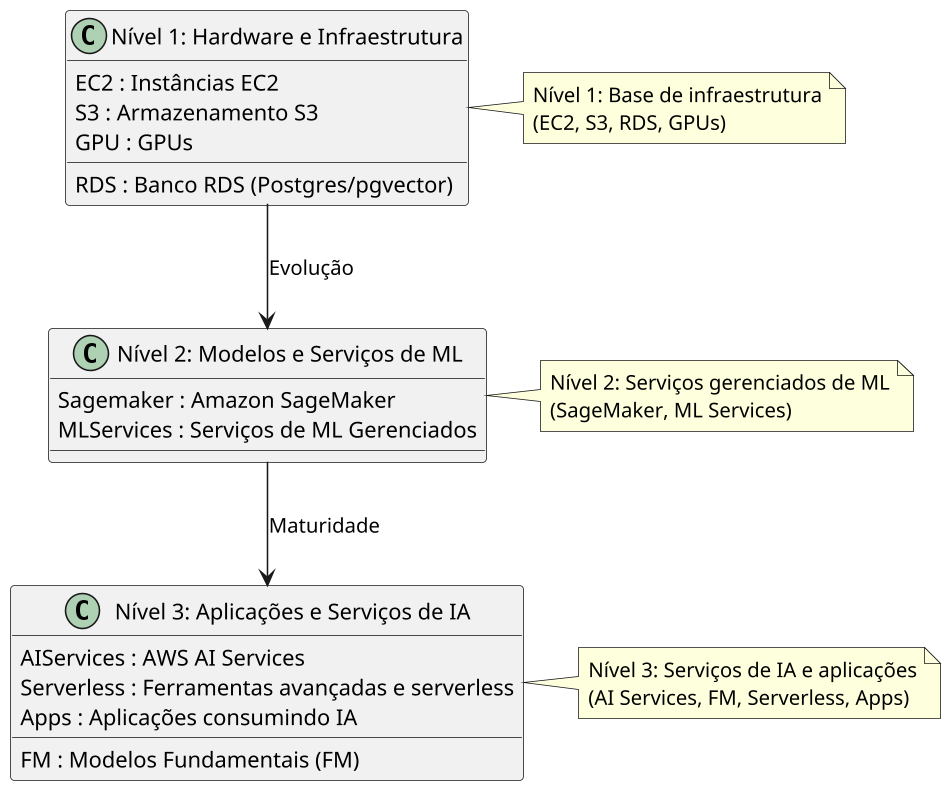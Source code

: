 @startuml
skinparam dpi 150

!define RECTANGLE class

RECTANGLE "Nível 1: Hardware e Infraestrutura" as N1 {
  EC2 : Instâncias EC2
  S3 : Armazenamento S3
  RDS : Banco RDS (Postgres/pgvector)
  GPU : GPUs
}

RECTANGLE "Nível 2: Modelos e Serviços de ML" as N2 {
  Sagemaker : Amazon SageMaker
  MLServices : Serviços de ML Gerenciados
}

RECTANGLE "Nível 3: Aplicações e Serviços de IA" as N3 {
  AIServices : AWS AI Services
  FM : Modelos Fundamentais (FM)
  Serverless : Ferramentas avançadas e serverless
  Apps : Aplicações consumindo IA
}

N1 --> N2 : Evolução
N2 --> N3 : Maturidade

note right of N1
  Nível 1: Base de infraestrutura
  (EC2, S3, RDS, GPUs)
end note

note right of N2
  Nível 2: Serviços gerenciados de ML
  (SageMaker, ML Services)
end note

note right of N3
  Nível 3: Serviços de IA e aplicações
  (AI Services, FM, Serverless, Apps)
end note

@enduml

